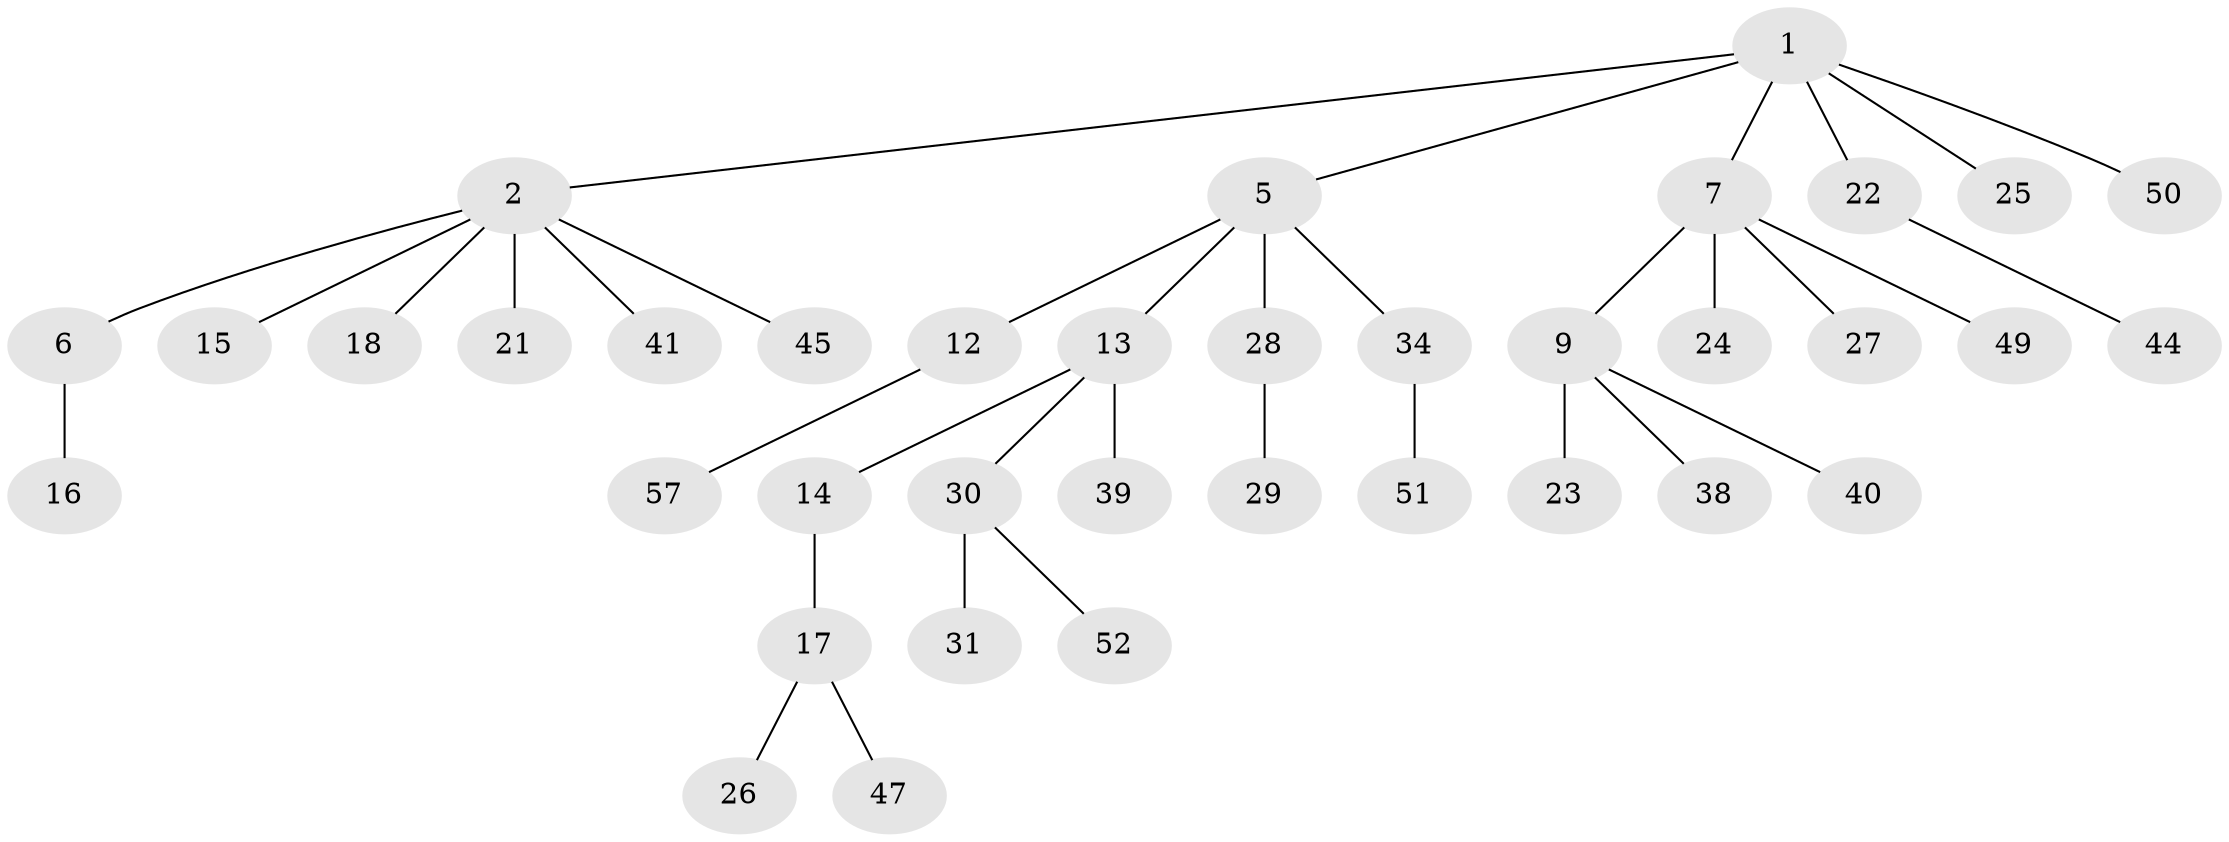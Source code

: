 // original degree distribution, {3: 0.12280701754385964, 5: 0.07017543859649122, 4: 0.05263157894736842, 2: 0.2807017543859649, 1: 0.47368421052631576}
// Generated by graph-tools (version 1.1) at 2025/11/02/27/25 16:11:28]
// undirected, 37 vertices, 36 edges
graph export_dot {
graph [start="1"]
  node [color=gray90,style=filled];
  1 [super="+3"];
  2 [super="+4"];
  5 [super="+10"];
  6 [super="+55"];
  7 [super="+8"];
  9 [super="+11"];
  12 [super="+32"];
  13 [super="+37"];
  14 [super="+19"];
  15;
  16 [super="+35"];
  17 [super="+20"];
  18 [super="+43"];
  21;
  22;
  23;
  24;
  25;
  26;
  27 [super="+56"];
  28 [super="+33"];
  29 [super="+42"];
  30 [super="+46"];
  31;
  34 [super="+36"];
  38;
  39;
  40;
  41;
  44 [super="+48"];
  45 [super="+53"];
  47;
  49;
  50 [super="+54"];
  51;
  52;
  57;
  1 -- 2;
  1 -- 5;
  1 -- 50;
  1 -- 22;
  1 -- 7;
  1 -- 25;
  2 -- 15;
  2 -- 18;
  2 -- 21;
  2 -- 41;
  2 -- 45;
  2 -- 6;
  5 -- 34;
  5 -- 13;
  5 -- 28;
  5 -- 12;
  6 -- 16;
  7 -- 24;
  7 -- 27;
  7 -- 49;
  7 -- 9;
  9 -- 23;
  9 -- 38;
  9 -- 40;
  12 -- 57;
  13 -- 14;
  13 -- 30;
  13 -- 39;
  14 -- 17;
  17 -- 47;
  17 -- 26;
  22 -- 44;
  28 -- 29;
  30 -- 31;
  30 -- 52;
  34 -- 51;
}
